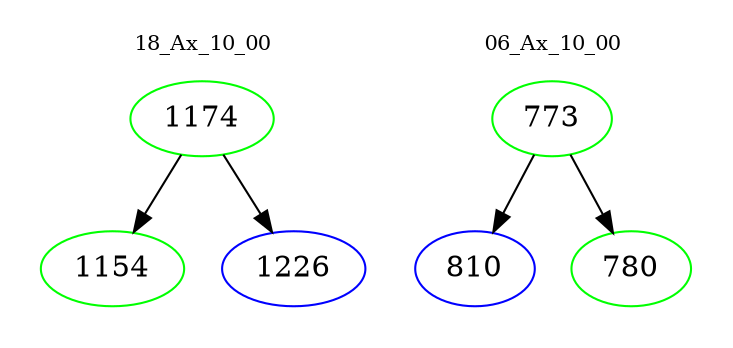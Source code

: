 digraph{
subgraph cluster_0 {
color = white
label = "18_Ax_10_00";
fontsize=10;
T0_1174 [label="1174", color="green"]
T0_1174 -> T0_1154 [color="black"]
T0_1154 [label="1154", color="green"]
T0_1174 -> T0_1226 [color="black"]
T0_1226 [label="1226", color="blue"]
}
subgraph cluster_1 {
color = white
label = "06_Ax_10_00";
fontsize=10;
T1_773 [label="773", color="green"]
T1_773 -> T1_810 [color="black"]
T1_810 [label="810", color="blue"]
T1_773 -> T1_780 [color="black"]
T1_780 [label="780", color="green"]
}
}
